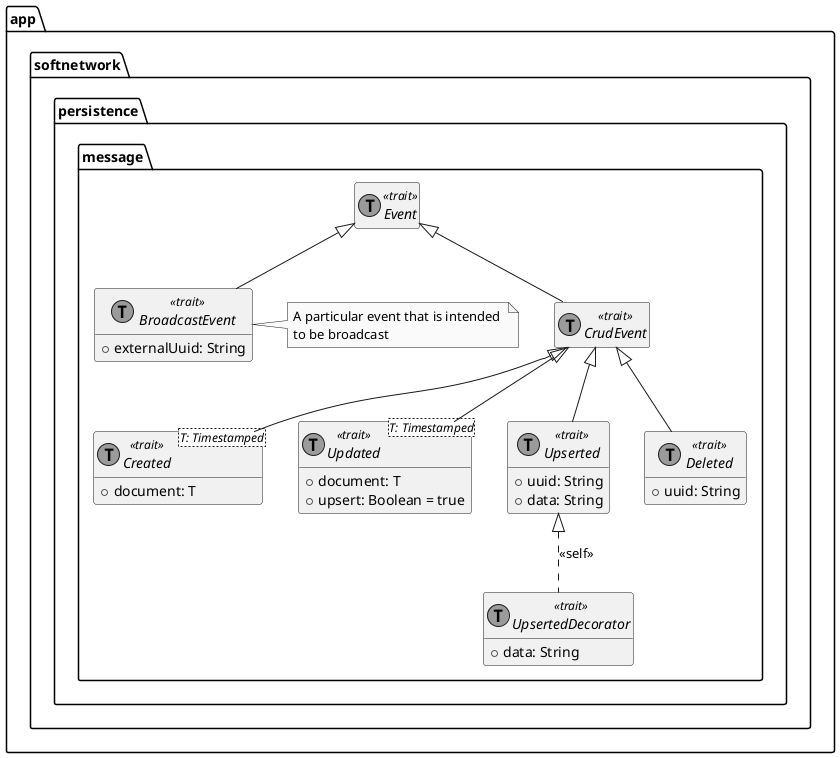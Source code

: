 @startuml Event
hide empty members
skinparam monochrome true

package app.softnetwork.persistence.message {
    abstract Event << (T,orchid) trait >>
    abstract BroadcastEvent << (T,orchid) trait >> extends Event {
        +externalUuid: String
    }
    note left of BroadcastEvent: A particular event that is intended \nto be broadcast
    abstract CrudEvent << (T,orchid) trait >> extends Event
    abstract Created <T: Timestamped> << (T,orchid) trait >> extends CrudEvent {
        +document: T
    }
    abstract Updated <T: Timestamped> << (T,orchid) trait >> extends CrudEvent {
        +document: T
        +upsert: Boolean = true
    }
    abstract Upserted << (T,orchid) trait >> extends CrudEvent {
        +uuid: String
        +data: String
    }
    abstract UpsertedDecorator << (T,orchid) trait >> {
        +data: String
    }
    Upserted <|.. UpsertedDecorator: <<self>>
    abstract Deleted << (T,orchid) trait >> extends CrudEvent {
        +uuid: String
    }
}
@enduml
